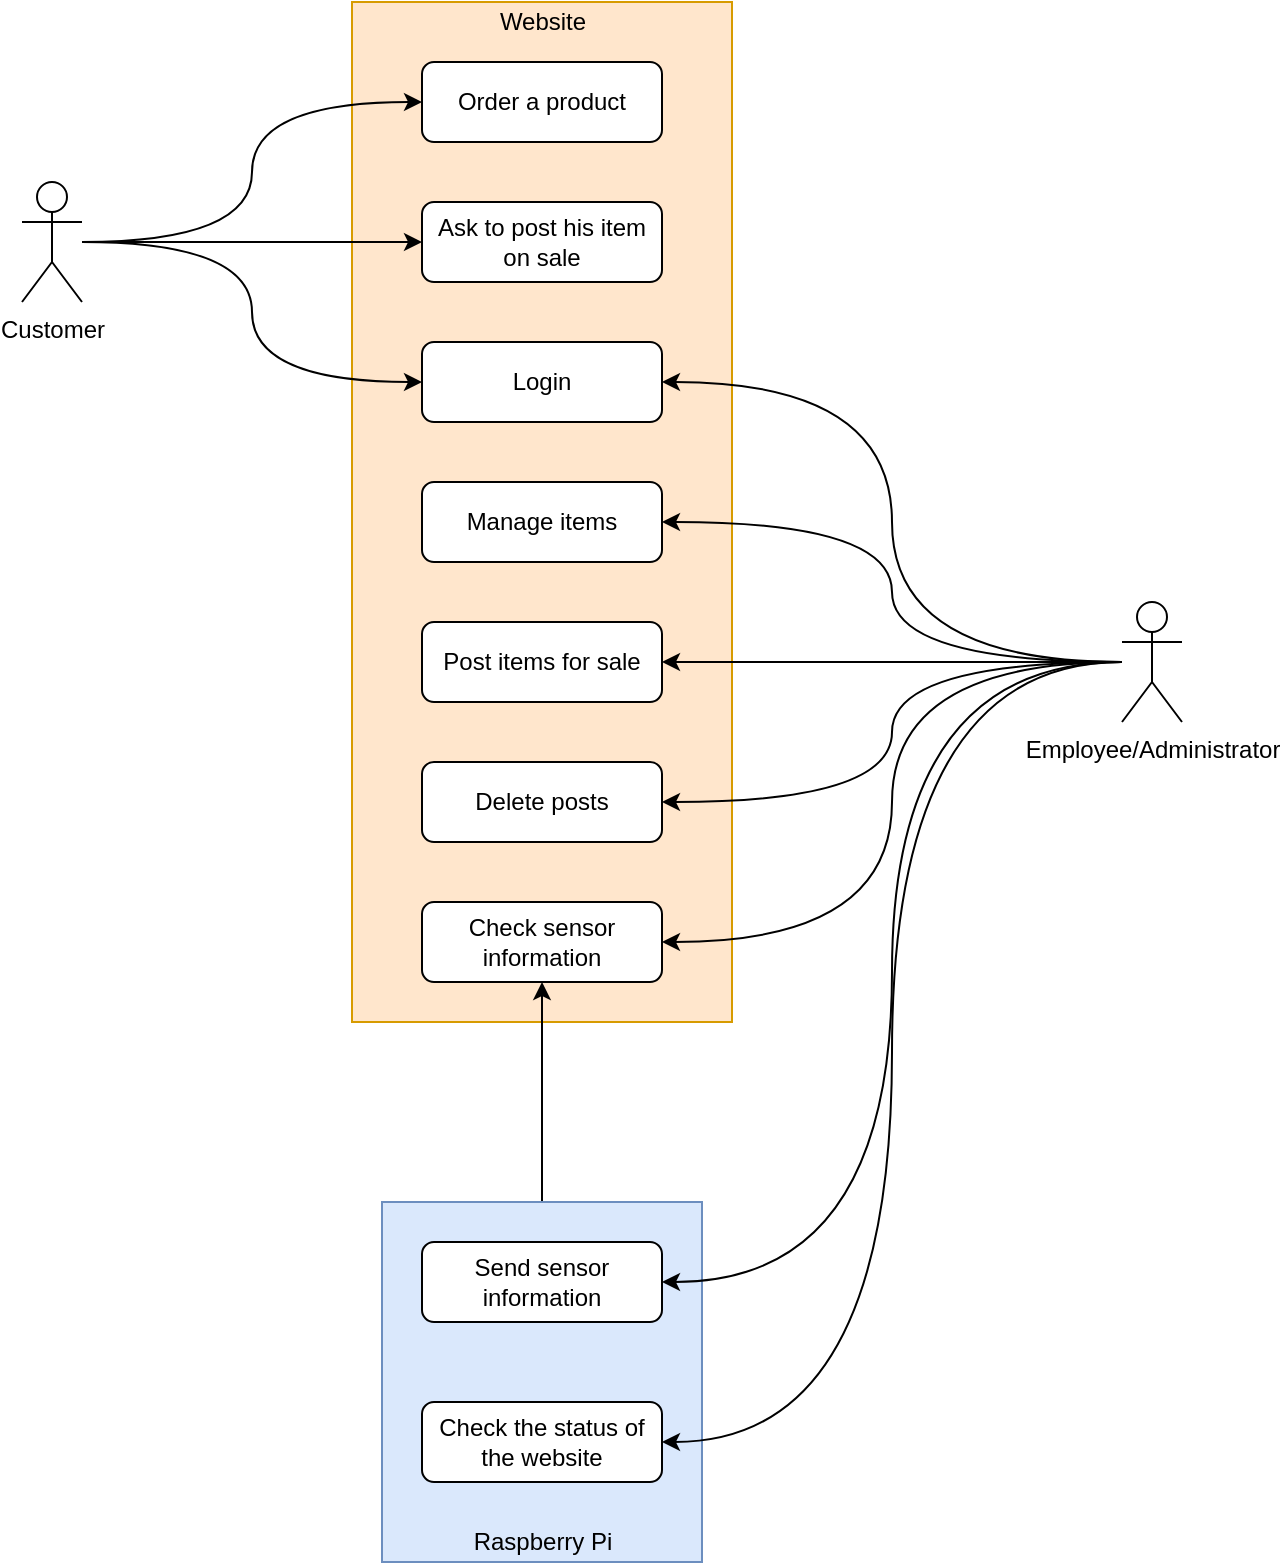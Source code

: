<mxfile version="13.0.7" type="device"><diagram id="1oGlzgEH-f76y8lj6ZJS" name="Page-1"><mxGraphModel dx="1038" dy="631" grid="1" gridSize="10" guides="1" tooltips="1" connect="1" arrows="1" fold="1" page="1" pageScale="1" pageWidth="850" pageHeight="1100" math="0" shadow="0"><root><mxCell id="0"/><mxCell id="1" parent="0"/><mxCell id="ZVGrdXVrCzlYJs5cuz7e-16" value="" style="rounded=0;whiteSpace=wrap;html=1;fillColor=#ffe6cc;strokeColor=#d79b00;" vertex="1" parent="1"><mxGeometry x="245" y="100" width="190" height="510" as="geometry"/></mxCell><mxCell id="ZVGrdXVrCzlYJs5cuz7e-29" style="edgeStyle=orthogonalEdgeStyle;curved=1;orthogonalLoop=1;jettySize=auto;html=1;entryX=1;entryY=0.5;entryDx=0;entryDy=0;" edge="1" parent="1" source="ZVGrdXVrCzlYJs5cuz7e-1" target="ZVGrdXVrCzlYJs5cuz7e-7"><mxGeometry relative="1" as="geometry"/></mxCell><mxCell id="ZVGrdXVrCzlYJs5cuz7e-30" style="edgeStyle=orthogonalEdgeStyle;curved=1;orthogonalLoop=1;jettySize=auto;html=1;entryX=1;entryY=0.5;entryDx=0;entryDy=0;" edge="1" parent="1" source="ZVGrdXVrCzlYJs5cuz7e-1" target="ZVGrdXVrCzlYJs5cuz7e-10"><mxGeometry relative="1" as="geometry"/></mxCell><mxCell id="ZVGrdXVrCzlYJs5cuz7e-31" style="edgeStyle=orthogonalEdgeStyle;curved=1;orthogonalLoop=1;jettySize=auto;html=1;" edge="1" parent="1" source="ZVGrdXVrCzlYJs5cuz7e-1" target="ZVGrdXVrCzlYJs5cuz7e-15"><mxGeometry relative="1" as="geometry"/></mxCell><mxCell id="ZVGrdXVrCzlYJs5cuz7e-32" style="edgeStyle=orthogonalEdgeStyle;curved=1;orthogonalLoop=1;jettySize=auto;html=1;entryX=1;entryY=0.5;entryDx=0;entryDy=0;" edge="1" parent="1" source="ZVGrdXVrCzlYJs5cuz7e-1" target="ZVGrdXVrCzlYJs5cuz7e-18"><mxGeometry relative="1" as="geometry"/></mxCell><mxCell id="ZVGrdXVrCzlYJs5cuz7e-33" style="edgeStyle=orthogonalEdgeStyle;curved=1;orthogonalLoop=1;jettySize=auto;html=1;entryX=1;entryY=0.5;entryDx=0;entryDy=0;" edge="1" parent="1" source="ZVGrdXVrCzlYJs5cuz7e-1" target="ZVGrdXVrCzlYJs5cuz7e-11"><mxGeometry relative="1" as="geometry"/></mxCell><mxCell id="ZVGrdXVrCzlYJs5cuz7e-1" value="Employee/Administrator" style="shape=umlActor;verticalLabelPosition=bottom;labelBackgroundColor=#ffffff;verticalAlign=top;html=1;outlineConnect=0;" vertex="1" parent="1"><mxGeometry x="630" y="400" width="30" height="60" as="geometry"/></mxCell><mxCell id="ZVGrdXVrCzlYJs5cuz7e-20" style="edgeStyle=orthogonalEdgeStyle;orthogonalLoop=1;jettySize=auto;html=1;entryX=0;entryY=0.5;entryDx=0;entryDy=0;curved=1;" edge="1" parent="1" source="ZVGrdXVrCzlYJs5cuz7e-3" target="ZVGrdXVrCzlYJs5cuz7e-6"><mxGeometry relative="1" as="geometry"/></mxCell><mxCell id="ZVGrdXVrCzlYJs5cuz7e-21" style="edgeStyle=orthogonalEdgeStyle;orthogonalLoop=1;jettySize=auto;html=1;curved=1;" edge="1" parent="1" source="ZVGrdXVrCzlYJs5cuz7e-3" target="ZVGrdXVrCzlYJs5cuz7e-8"><mxGeometry relative="1" as="geometry"/></mxCell><mxCell id="ZVGrdXVrCzlYJs5cuz7e-22" style="edgeStyle=orthogonalEdgeStyle;orthogonalLoop=1;jettySize=auto;html=1;entryX=0;entryY=0.5;entryDx=0;entryDy=0;curved=1;" edge="1" parent="1" source="ZVGrdXVrCzlYJs5cuz7e-3" target="ZVGrdXVrCzlYJs5cuz7e-7"><mxGeometry relative="1" as="geometry"/></mxCell><mxCell id="ZVGrdXVrCzlYJs5cuz7e-3" value="Customer" style="shape=umlActor;verticalLabelPosition=bottom;labelBackgroundColor=#ffffff;verticalAlign=top;html=1;outlineConnect=0;" vertex="1" parent="1"><mxGeometry x="80" y="190" width="30" height="60" as="geometry"/></mxCell><mxCell id="ZVGrdXVrCzlYJs5cuz7e-6" value="Order a product" style="rounded=1;whiteSpace=wrap;html=1;" vertex="1" parent="1"><mxGeometry x="280" y="130" width="120" height="40" as="geometry"/></mxCell><mxCell id="ZVGrdXVrCzlYJs5cuz7e-7" value="Login" style="rounded=1;whiteSpace=wrap;html=1;" vertex="1" parent="1"><mxGeometry x="280" y="270" width="120" height="40" as="geometry"/></mxCell><mxCell id="ZVGrdXVrCzlYJs5cuz7e-8" value="Ask to post his item on sale" style="rounded=1;whiteSpace=wrap;html=1;" vertex="1" parent="1"><mxGeometry x="280" y="200" width="120" height="40" as="geometry"/></mxCell><mxCell id="ZVGrdXVrCzlYJs5cuz7e-10" value="Manage items" style="rounded=1;whiteSpace=wrap;html=1;" vertex="1" parent="1"><mxGeometry x="280" y="340" width="120" height="40" as="geometry"/></mxCell><mxCell id="ZVGrdXVrCzlYJs5cuz7e-11" value="Check sensor information" style="rounded=1;whiteSpace=wrap;html=1;" vertex="1" parent="1"><mxGeometry x="280" y="550" width="120" height="40" as="geometry"/></mxCell><mxCell id="ZVGrdXVrCzlYJs5cuz7e-15" value="Post items for sale" style="rounded=1;whiteSpace=wrap;html=1;" vertex="1" parent="1"><mxGeometry x="280" y="410" width="120" height="40" as="geometry"/></mxCell><mxCell id="ZVGrdXVrCzlYJs5cuz7e-17" value="Website" style="text;html=1;align=center;verticalAlign=middle;resizable=0;points=[];autosize=1;" vertex="1" parent="1"><mxGeometry x="310" y="100" width="60" height="20" as="geometry"/></mxCell><mxCell id="ZVGrdXVrCzlYJs5cuz7e-18" value="Delete posts" style="rounded=1;whiteSpace=wrap;html=1;" vertex="1" parent="1"><mxGeometry x="280" y="480" width="120" height="40" as="geometry"/></mxCell><mxCell id="ZVGrdXVrCzlYJs5cuz7e-40" style="edgeStyle=orthogonalEdgeStyle;curved=1;orthogonalLoop=1;jettySize=auto;html=1;entryX=0.5;entryY=1;entryDx=0;entryDy=0;" edge="1" parent="1" source="ZVGrdXVrCzlYJs5cuz7e-38" target="ZVGrdXVrCzlYJs5cuz7e-11"><mxGeometry relative="1" as="geometry"/></mxCell><mxCell id="ZVGrdXVrCzlYJs5cuz7e-44" value="" style="group" vertex="1" connectable="0" parent="1"><mxGeometry x="260" y="700" width="160" height="180" as="geometry"/></mxCell><mxCell id="ZVGrdXVrCzlYJs5cuz7e-35" value="" style="rounded=0;whiteSpace=wrap;html=1;fillColor=#dae8fc;strokeColor=#6c8ebf;" vertex="1" parent="ZVGrdXVrCzlYJs5cuz7e-44"><mxGeometry width="160" height="180" as="geometry"/></mxCell><mxCell id="ZVGrdXVrCzlYJs5cuz7e-36" value="Raspberry Pi" style="text;html=1;align=center;verticalAlign=middle;resizable=0;points=[];autosize=1;" vertex="1" parent="ZVGrdXVrCzlYJs5cuz7e-44"><mxGeometry x="35" y="160" width="90" height="20" as="geometry"/></mxCell><mxCell id="ZVGrdXVrCzlYJs5cuz7e-38" value="Send sensor information" style="rounded=1;whiteSpace=wrap;html=1;" vertex="1" parent="ZVGrdXVrCzlYJs5cuz7e-44"><mxGeometry x="20" y="20" width="120" height="40" as="geometry"/></mxCell><mxCell id="ZVGrdXVrCzlYJs5cuz7e-41" value="Check the status of the website" style="rounded=1;whiteSpace=wrap;html=1;" vertex="1" parent="ZVGrdXVrCzlYJs5cuz7e-44"><mxGeometry x="20" y="100" width="120" height="40" as="geometry"/></mxCell><mxCell id="ZVGrdXVrCzlYJs5cuz7e-42" style="edgeStyle=orthogonalEdgeStyle;curved=1;orthogonalLoop=1;jettySize=auto;html=1;entryX=1;entryY=0.5;entryDx=0;entryDy=0;" edge="1" parent="1" source="ZVGrdXVrCzlYJs5cuz7e-1" target="ZVGrdXVrCzlYJs5cuz7e-41"><mxGeometry relative="1" as="geometry"/></mxCell><mxCell id="ZVGrdXVrCzlYJs5cuz7e-43" style="edgeStyle=orthogonalEdgeStyle;curved=1;orthogonalLoop=1;jettySize=auto;html=1;entryX=1;entryY=0.5;entryDx=0;entryDy=0;" edge="1" parent="1" source="ZVGrdXVrCzlYJs5cuz7e-1" target="ZVGrdXVrCzlYJs5cuz7e-38"><mxGeometry relative="1" as="geometry"/></mxCell></root></mxGraphModel></diagram></mxfile>
